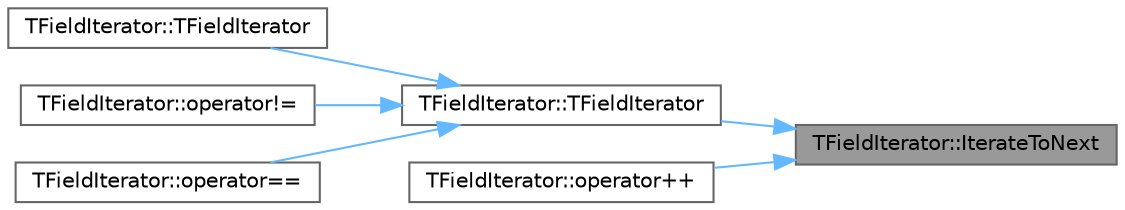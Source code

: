 digraph "TFieldIterator::IterateToNext"
{
 // INTERACTIVE_SVG=YES
 // LATEX_PDF_SIZE
  bgcolor="transparent";
  edge [fontname=Helvetica,fontsize=10,labelfontname=Helvetica,labelfontsize=10];
  node [fontname=Helvetica,fontsize=10,shape=box,height=0.2,width=0.4];
  rankdir="RL";
  Node1 [id="Node000001",label="TFieldIterator::IterateToNext",height=0.2,width=0.4,color="gray40", fillcolor="grey60", style="filled", fontcolor="black",tooltip=" "];
  Node1 -> Node2 [id="edge1_Node000001_Node000002",dir="back",color="steelblue1",style="solid",tooltip=" "];
  Node2 [id="Node000002",label="TFieldIterator::TFieldIterator",height=0.2,width=0.4,color="grey40", fillcolor="white", style="filled",URL="$de/d53/classTFieldIterator.html#a16200441c1b2bed29da2d95df72a309c",tooltip=" "];
  Node2 -> Node3 [id="edge2_Node000002_Node000003",dir="back",color="steelblue1",style="solid",tooltip=" "];
  Node3 [id="Node000003",label="TFieldIterator::TFieldIterator",height=0.2,width=0.4,color="grey40", fillcolor="white", style="filled",URL="$de/d53/classTFieldIterator.html#a19981ad782fd9abc51120169a12bc525",tooltip="Legacy version taking the flags as 3 separate values."];
  Node2 -> Node4 [id="edge3_Node000002_Node000004",dir="back",color="steelblue1",style="solid",tooltip=" "];
  Node4 [id="Node000004",label="TFieldIterator::operator!=",height=0.2,width=0.4,color="grey40", fillcolor="white", style="filled",URL="$de/d53/classTFieldIterator.html#a8dd51b620001d67e8d327b38c9a49787",tooltip=" "];
  Node2 -> Node5 [id="edge4_Node000002_Node000005",dir="back",color="steelblue1",style="solid",tooltip=" "];
  Node5 [id="Node000005",label="TFieldIterator::operator==",height=0.2,width=0.4,color="grey40", fillcolor="white", style="filled",URL="$de/d53/classTFieldIterator.html#a221551266ed28cfbc7ff54a1be73a33a",tooltip=" "];
  Node1 -> Node6 [id="edge5_Node000001_Node000006",dir="back",color="steelblue1",style="solid",tooltip=" "];
  Node6 [id="Node000006",label="TFieldIterator::operator++",height=0.2,width=0.4,color="grey40", fillcolor="white", style="filled",URL="$de/d53/classTFieldIterator.html#a8a63b4317845c3f8540b3c2b0f6d4949",tooltip=" "];
}
